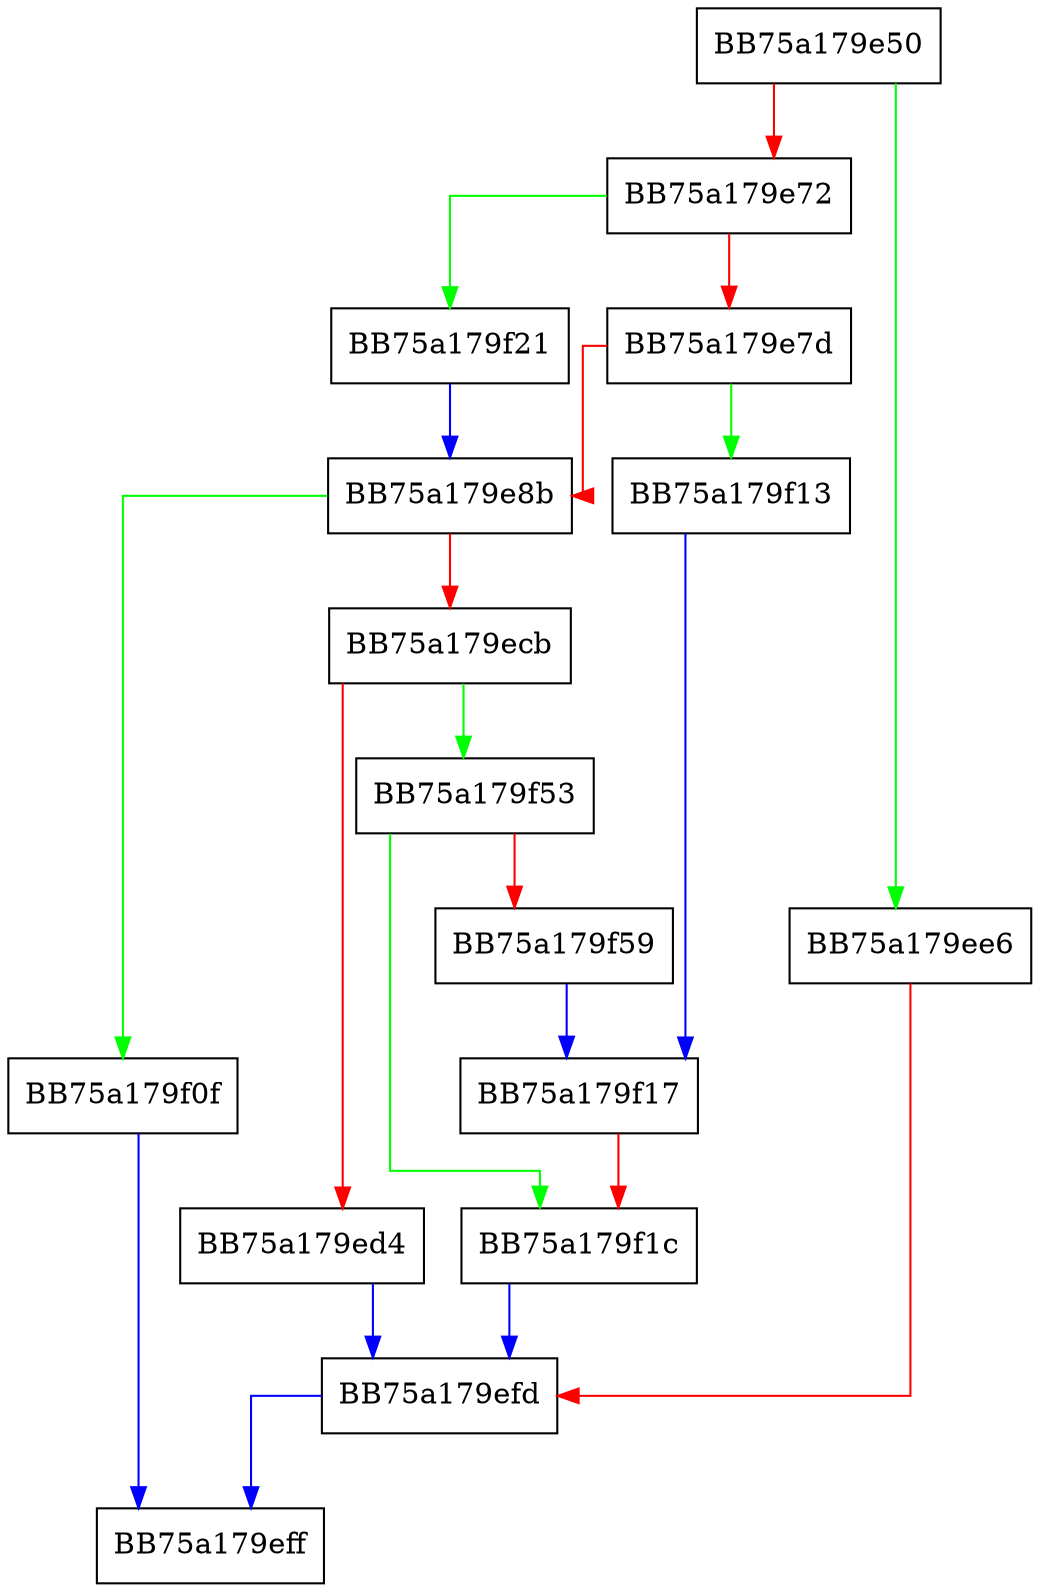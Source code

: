 digraph eval {
  node [shape="box"];
  graph [splines=ortho];
  BB75a179e50 -> BB75a179ee6 [color="green"];
  BB75a179e50 -> BB75a179e72 [color="red"];
  BB75a179e72 -> BB75a179f21 [color="green"];
  BB75a179e72 -> BB75a179e7d [color="red"];
  BB75a179e7d -> BB75a179f13 [color="green"];
  BB75a179e7d -> BB75a179e8b [color="red"];
  BB75a179e8b -> BB75a179f0f [color="green"];
  BB75a179e8b -> BB75a179ecb [color="red"];
  BB75a179ecb -> BB75a179f53 [color="green"];
  BB75a179ecb -> BB75a179ed4 [color="red"];
  BB75a179ed4 -> BB75a179efd [color="blue"];
  BB75a179ee6 -> BB75a179efd [color="red"];
  BB75a179efd -> BB75a179eff [color="blue"];
  BB75a179f0f -> BB75a179eff [color="blue"];
  BB75a179f13 -> BB75a179f17 [color="blue"];
  BB75a179f17 -> BB75a179f1c [color="red"];
  BB75a179f1c -> BB75a179efd [color="blue"];
  BB75a179f21 -> BB75a179e8b [color="blue"];
  BB75a179f53 -> BB75a179f1c [color="green"];
  BB75a179f53 -> BB75a179f59 [color="red"];
  BB75a179f59 -> BB75a179f17 [color="blue"];
}